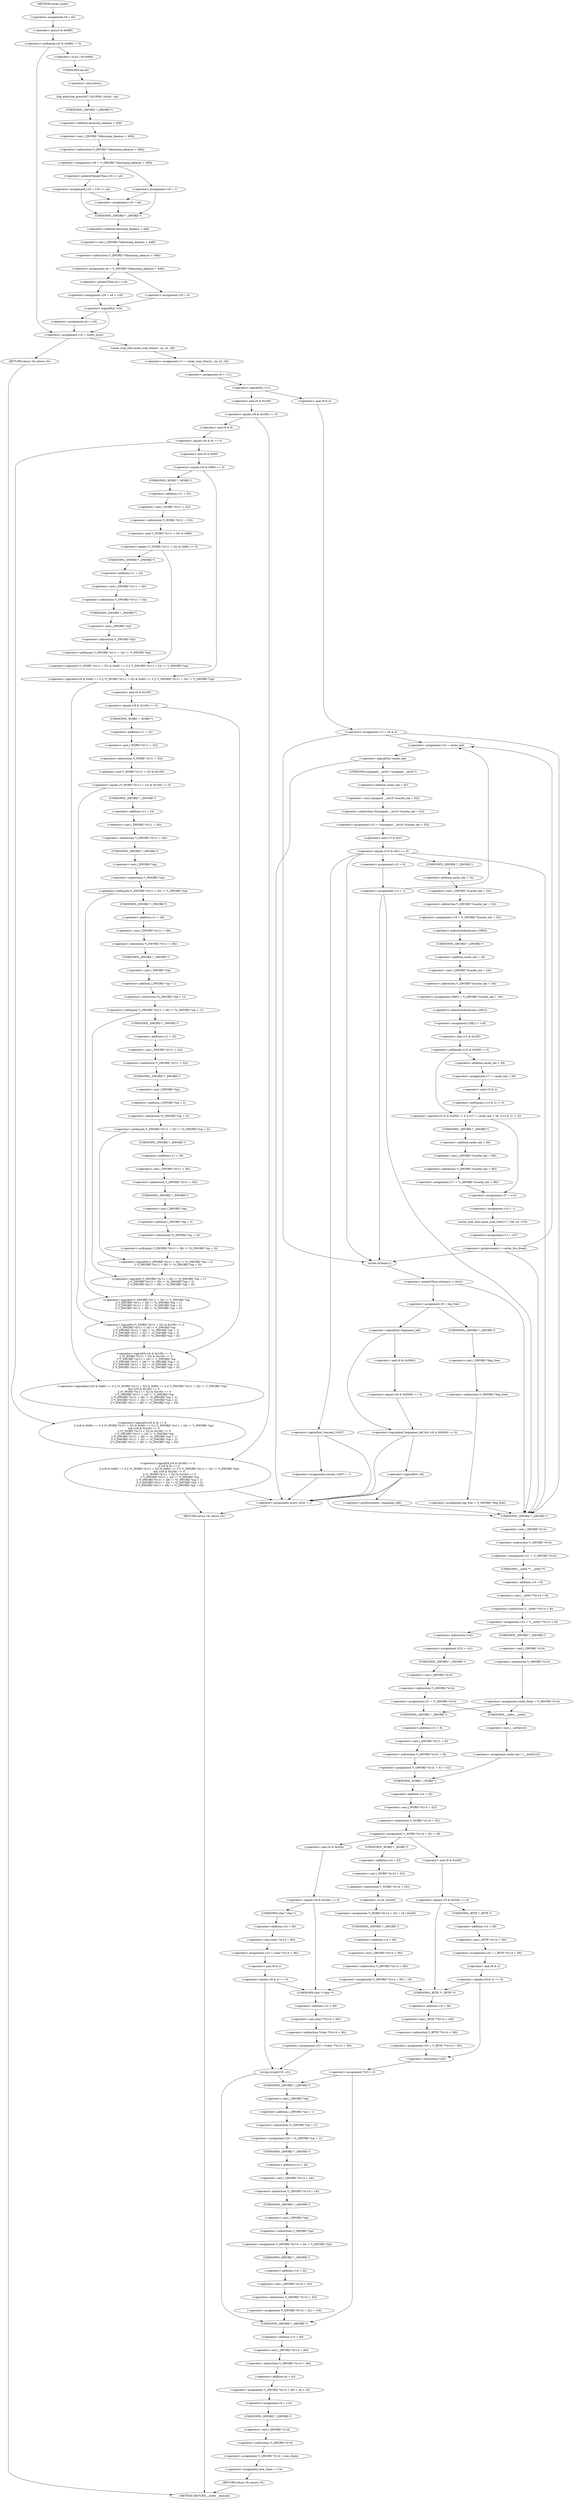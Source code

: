 digraph cache_insert {  
"1000146" [label = "(<operator>.assignment,v8 = a5)" ]
"1000150" [label = "(<operator>.notEquals,(a5 & 0x980) != 0)" ]
"1000151" [label = "(<operator>.and,a5 & 0x980)" ]
"1000156" [label = "(log_query,log_query(a5 | 0x10000, (int)a1, cp))" ]
"1000157" [label = "(<operator>.or,a5 | 0x10000)" ]
"1000160" [label = "(<operator>.cast,(int)a1)" ]
"1000161" [label = "(UNKNOWN,int,int)" ]
"1000164" [label = "(<operator>.assignment,v18 = *(_QWORD *)(dnsmasq_daemon + 456))" ]
"1000166" [label = "(<operator>.indirection,*(_QWORD *)(dnsmasq_daemon + 456))" ]
"1000167" [label = "(<operator>.cast,(_QWORD *)(dnsmasq_daemon + 456))" ]
"1000168" [label = "(UNKNOWN,_QWORD *,_QWORD *)" ]
"1000169" [label = "(<operator>.addition,dnsmasq_daemon + 456)" ]
"1000174" [label = "(<operator>.assignment,v19 = v18 >= a4)" ]
"1000176" [label = "(<operator>.greaterEqualsThan,v18 >= a4)" ]
"1000180" [label = "(<operator>.assignment,v19 = 1)" ]
"1000185" [label = "(<operator>.assignment,v18 = a4)" ]
"1000188" [label = "(<operator>.assignment,a4 = *(_QWORD *)(dnsmasq_daemon + 448))" ]
"1000190" [label = "(<operator>.indirection,*(_QWORD *)(dnsmasq_daemon + 448))" ]
"1000191" [label = "(<operator>.cast,(_QWORD *)(dnsmasq_daemon + 448))" ]
"1000192" [label = "(UNKNOWN,_QWORD *,_QWORD *)" ]
"1000193" [label = "(<operator>.addition,dnsmasq_daemon + 448)" ]
"1000198" [label = "(<operator>.assignment,v20 = a4 > v18)" ]
"1000200" [label = "(<operator>.greaterThan,a4 > v18)" ]
"1000204" [label = "(<operator>.assignment,v20 = 0)" ]
"1000208" [label = "(<operator>.logicalNot,!v20)" ]
"1000210" [label = "(<operator>.assignment,a4 = v18)" ]
"1000214" [label = "(<operator>.assignment,v10 = insert_error)" ]
"1000219" [label = "(RETURN,return v9;,return v9;)" ]
"1000221" [label = "(<operator>.assignment,v11 = cache_scan_free(a1, cp, a3, v8))" ]
"1000223" [label = "(cache_scan_free,cache_scan_free(a1, cp, a3, v8))" ]
"1000228" [label = "(<operator>.assignment,v9 = v11)" ]
"1000232" [label = "(<operator>.logicalNot,!v11)" ]
"1000235" [label = "(<operator>.assignment,v13 = v8 & 4)" ]
"1000237" [label = "(<operator>.and,v8 & 4)" ]
"1000243" [label = "(<operator>.assignment,v14 = cache_tail)" ]
"1000247" [label = "(<operator>.logicalNot,!cache_tail)" ]
"1000250" [label = "(<operator>.assignment,v15 = *(unsigned __int16 *)(cache_tail + 52))" ]
"1000252" [label = "(<operator>.indirection,*(unsigned __int16 *)(cache_tail + 52))" ]
"1000253" [label = "(<operator>.cast,(unsigned __int16 *)(cache_tail + 52))" ]
"1000254" [label = "(UNKNOWN,unsigned __int16 *,unsigned __int16 *)" ]
"1000255" [label = "(<operator>.addition,cache_tail + 52)" ]
"1000259" [label = "(<operator>.equals,(v15 & 0xC) == 0)" ]
"1000260" [label = "(<operator>.and,v15 & 0xC)" ]
"1000269" [label = "(<operator>.logicalNot,!warned_10207)" ]
"1000272" [label = "(<operator>.assignment,warned_10207 = 1)" ]
"1000279" [label = "(<operator>.assignment,v16 = *(_QWORD *)(cache_tail + 32))" ]
"1000281" [label = "(<operator>.indirection,*(_QWORD *)(cache_tail + 32))" ]
"1000282" [label = "(<operator>.cast,(_QWORD *)(cache_tail + 32))" ]
"1000283" [label = "(UNKNOWN,_QWORD *,_QWORD *)" ]
"1000284" [label = "(<operator>.addition,cache_tail + 32)" ]
"1000287" [label = "(<operator>.assignment,v28[0] = *(_QWORD *)(cache_tail + 24))" ]
"1000288" [label = "(<operator>.indirectIndexAccess,v28[0])" ]
"1000291" [label = "(<operator>.indirection,*(_QWORD *)(cache_tail + 24))" ]
"1000292" [label = "(<operator>.cast,(_QWORD *)(cache_tail + 24))" ]
"1000293" [label = "(UNKNOWN,_QWORD *,_QWORD *)" ]
"1000294" [label = "(<operator>.addition,cache_tail + 24)" ]
"1000297" [label = "(<operator>.assignment,v28[1] = v16)" ]
"1000298" [label = "(<operator>.indirectIndexAccess,v28[1])" ]
"1000303" [label = "(<operator>.logicalOr,(v15 & 0x200) != 0 || (v17 = cache_tail + 56, (v15 & 2) != 0))" ]
"1000304" [label = "(<operator>.notEquals,(v15 & 0x200) != 0)" ]
"1000305" [label = "(<operator>.and,v15 & 0x200)" ]
"1000310" [label = "(<operator>.assignment,v17 = cache_tail + 56)" ]
"1000312" [label = "(<operator>.addition,cache_tail + 56)" ]
"1000315" [label = "(<operator>.notEquals,(v15 & 2) != 0)" ]
"1000316" [label = "(<operator>.and,v15 & 2)" ]
"1000320" [label = "(<operator>.assignment,v17 = *(_QWORD *)(cache_tail + 56))" ]
"1000322" [label = "(<operator>.indirection,*(_QWORD *)(cache_tail + 56))" ]
"1000323" [label = "(<operator>.cast,(_QWORD *)(cache_tail + 56))" ]
"1000324" [label = "(UNKNOWN,_QWORD *,_QWORD *)" ]
"1000325" [label = "(<operator>.addition,cache_tail + 56)" ]
"1000328" [label = "(<operator>.assignment,v27 = v13)" ]
"1000331" [label = "(<operator>.assignment,v10 = 1)" ]
"1000334" [label = "(cache_scan_free,cache_scan_free(v17, v28, a3, v15))" ]
"1000339" [label = "(<operator>.assignment,v13 = v27)" ]
"1000342" [label = "(<operator>.preIncrement,++cache_live_freed)" ]
"1000346" [label = "(<operator>.assignment,v10 = 0)" ]
"1000349" [label = "(<operator>.assignment,v13 = 1)" ]
"1000356" [label = "(<operator>.greaterThan,strlen(a1) > 0x31)" ]
"1000357" [label = "(strlen,strlen(a1))" ]
"1000361" [label = "(<operator>.assignment,v9 = big_free)" ]
"1000367" [label = "(<operator>.assignment,big_free = *(_QWORD *)big_free)" ]
"1000369" [label = "(<operator>.indirection,*(_QWORD *)big_free)" ]
"1000370" [label = "(<operator>.cast,(_QWORD *)big_free)" ]
"1000371" [label = "(UNKNOWN,_QWORD *,_QWORD *)" ]
"1000376" [label = "(<operator>.logicalAnd,!bignames_left && (v8 & 0x5000) == 0)" ]
"1000377" [label = "(<operator>.logicalNot,!bignames_left)" ]
"1000379" [label = "(<operator>.equals,(v8 & 0x5000) == 0)" ]
"1000380" [label = "(<operator>.and,v8 & 0x5000)" ]
"1000386" [label = "(<operator>.logicalNot,!v9)" ]
"1000391" [label = "(<operator>.preDecrement,--bignames_left)" ]
"1000396" [label = "(<operator>.assignment,v21 = *(_QWORD *)v14)" ]
"1000398" [label = "(<operator>.indirection,*(_QWORD *)v14)" ]
"1000399" [label = "(<operator>.cast,(_QWORD *)v14)" ]
"1000400" [label = "(UNKNOWN,_QWORD *,_QWORD *)" ]
"1000402" [label = "(<operator>.assignment,v22 = *(__int64 **)(v14 + 8))" ]
"1000404" [label = "(<operator>.indirection,*(__int64 **)(v14 + 8))" ]
"1000405" [label = "(<operator>.cast,(__int64 **)(v14 + 8))" ]
"1000406" [label = "(UNKNOWN,__int64 **,__int64 **)" ]
"1000407" [label = "(<operator>.addition,v14 + 8)" ]
"1000413" [label = "(<operator>.assignment,*v22 = v21)" ]
"1000414" [label = "(<operator>.indirection,*v22)" ]
"1000417" [label = "(<operator>.assignment,v21 = *(_QWORD *)v14)" ]
"1000419" [label = "(<operator>.indirection,*(_QWORD *)v14)" ]
"1000420" [label = "(<operator>.cast,(_QWORD *)v14)" ]
"1000421" [label = "(UNKNOWN,_QWORD *,_QWORD *)" ]
"1000425" [label = "(<operator>.assignment,cache_head = *(_QWORD *)v14)" ]
"1000427" [label = "(<operator>.indirection,*(_QWORD *)v14)" ]
"1000428" [label = "(<operator>.cast,(_QWORD *)v14)" ]
"1000429" [label = "(UNKNOWN,_QWORD *,_QWORD *)" ]
"1000433" [label = "(<operator>.assignment,*(_QWORD *)(v21 + 8) = v22)" ]
"1000434" [label = "(<operator>.indirection,*(_QWORD *)(v21 + 8))" ]
"1000435" [label = "(<operator>.cast,(_QWORD *)(v21 + 8))" ]
"1000436" [label = "(UNKNOWN,_QWORD *,_QWORD *)" ]
"1000437" [label = "(<operator>.addition,v21 + 8)" ]
"1000442" [label = "(<operator>.assignment,cache_tail = (__int64)v22)" ]
"1000444" [label = "(<operator>.cast,(__int64)v22)" ]
"1000445" [label = "(UNKNOWN,__int64,__int64)" ]
"1000447" [label = "(<operator>.assignment,*(_WORD *)(v14 + 52) = v8)" ]
"1000448" [label = "(<operator>.indirection,*(_WORD *)(v14 + 52))" ]
"1000449" [label = "(<operator>.cast,(_WORD *)(v14 + 52))" ]
"1000450" [label = "(UNKNOWN,_WORD *,_WORD *)" ]
"1000451" [label = "(<operator>.addition,v14 + 52)" ]
"1000458" [label = "(<operator>.assignment,*(_WORD *)(v14 + 52) = v8 | 0x200)" ]
"1000459" [label = "(<operator>.indirection,*(_WORD *)(v14 + 52))" ]
"1000460" [label = "(<operator>.cast,(_WORD *)(v14 + 52))" ]
"1000461" [label = "(UNKNOWN,_WORD *,_WORD *)" ]
"1000462" [label = "(<operator>.addition,v14 + 52)" ]
"1000465" [label = "(<operator>.or,v8 | 0x200)" ]
"1000468" [label = "(<operator>.assignment,*(_QWORD *)(v14 + 56) = v9)" ]
"1000469" [label = "(<operator>.indirection,*(_QWORD *)(v14 + 56))" ]
"1000470" [label = "(<operator>.cast,(_QWORD *)(v14 + 56))" ]
"1000471" [label = "(UNKNOWN,_QWORD *,_QWORD *)" ]
"1000472" [label = "(<operator>.addition,v14 + 56)" ]
"1000480" [label = "(<operator>.assignment,v23 = *(char **)(v14 + 56))" ]
"1000482" [label = "(<operator>.indirection,*(char **)(v14 + 56))" ]
"1000483" [label = "(<operator>.cast,(char **)(v14 + 56))" ]
"1000484" [label = "(UNKNOWN,char **,char **)" ]
"1000485" [label = "(<operator>.addition,v14 + 56)" ]
"1000489" [label = "(strcpy,strcpy(v23, a1))" ]
"1000496" [label = "(<operator>.assignment,v24 = *((_QWORD *)cp + 1))" ]
"1000498" [label = "(<operator>.indirection,*((_QWORD *)cp + 1))" ]
"1000499" [label = "(<operator>.addition,(_QWORD *)cp + 1)" ]
"1000500" [label = "(<operator>.cast,(_QWORD *)cp)" ]
"1000501" [label = "(UNKNOWN,_QWORD *,_QWORD *)" ]
"1000504" [label = "(<operator>.assignment,*(_QWORD *)(v14 + 24) = *(_QWORD *)cp)" ]
"1000505" [label = "(<operator>.indirection,*(_QWORD *)(v14 + 24))" ]
"1000506" [label = "(<operator>.cast,(_QWORD *)(v14 + 24))" ]
"1000507" [label = "(UNKNOWN,_QWORD *,_QWORD *)" ]
"1000508" [label = "(<operator>.addition,v14 + 24)" ]
"1000511" [label = "(<operator>.indirection,*(_QWORD *)cp)" ]
"1000512" [label = "(<operator>.cast,(_QWORD *)cp)" ]
"1000513" [label = "(UNKNOWN,_QWORD *,_QWORD *)" ]
"1000515" [label = "(<operator>.assignment,*(_QWORD *)(v14 + 32) = v24)" ]
"1000516" [label = "(<operator>.indirection,*(_QWORD *)(v14 + 32))" ]
"1000517" [label = "(<operator>.cast,(_QWORD *)(v14 + 32))" ]
"1000518" [label = "(UNKNOWN,_QWORD *,_QWORD *)" ]
"1000519" [label = "(<operator>.addition,v14 + 32)" ]
"1000523" [label = "(<operator>.assignment,*(_QWORD *)(v14 + 40) = a4 + a3)" ]
"1000524" [label = "(<operator>.indirection,*(_QWORD *)(v14 + 40))" ]
"1000525" [label = "(<operator>.cast,(_QWORD *)(v14 + 40))" ]
"1000526" [label = "(UNKNOWN,_QWORD *,_QWORD *)" ]
"1000527" [label = "(<operator>.addition,v14 + 40)" ]
"1000530" [label = "(<operator>.addition,a4 + a3)" ]
"1000533" [label = "(<operator>.assignment,v9 = v14)" ]
"1000536" [label = "(<operator>.assignment,*(_QWORD *)v14 = new_chain)" ]
"1000537" [label = "(<operator>.indirection,*(_QWORD *)v14)" ]
"1000538" [label = "(<operator>.cast,(_QWORD *)v14)" ]
"1000539" [label = "(UNKNOWN,_QWORD *,_QWORD *)" ]
"1000542" [label = "(<operator>.assignment,new_chain = v14)" ]
"1000545" [label = "(RETURN,return v9;,return v9;)" ]
"1000553" [label = "(<operator>.equals,(v8 & 0x200) == 0)" ]
"1000554" [label = "(<operator>.and,v8 & 0x200)" ]
"1000559" [label = "(<operator>.assignment,v23 = (char *)(v14 + 56))" ]
"1000561" [label = "(<operator>.cast,(char *)(v14 + 56))" ]
"1000562" [label = "(UNKNOWN,char *,char *)" ]
"1000563" [label = "(<operator>.addition,v14 + 56)" ]
"1000567" [label = "(<operator>.equals,(v8 & 2) == 0)" ]
"1000568" [label = "(<operator>.and,v8 & 2)" ]
"1000575" [label = "(<operator>.equals,(v8 & 0x200) == 0)" ]
"1000576" [label = "(<operator>.and,v8 & 0x200)" ]
"1000581" [label = "(<operator>.assignment,v25 = (_BYTE *)(v14 + 56))" ]
"1000583" [label = "(<operator>.cast,(_BYTE *)(v14 + 56))" ]
"1000584" [label = "(UNKNOWN,_BYTE *,_BYTE *)" ]
"1000585" [label = "(<operator>.addition,v14 + 56)" ]
"1000589" [label = "(<operator>.equals,(v8 & 2) == 0)" ]
"1000590" [label = "(<operator>.and,v8 & 2)" ]
"1000596" [label = "(<operator>.assignment,*v25 = 0)" ]
"1000597" [label = "(<operator>.indirection,*v25)" ]
"1000601" [label = "(<operator>.assignment,v25 = *(_BYTE **)(v14 + 56))" ]
"1000603" [label = "(<operator>.indirection,*(_BYTE **)(v14 + 56))" ]
"1000604" [label = "(<operator>.cast,(_BYTE **)(v14 + 56))" ]
"1000605" [label = "(UNKNOWN,_BYTE **,_BYTE **)" ]
"1000606" [label = "(<operator>.addition,v14 + 56)" ]
"1000611" [label = "(<operator>.logicalOr,(v8 & 0x180) == 0\n    || (v8 & 8) == 0\n    || ((v8 & 0x80) == 0 || (*(_WORD *)(v11 + 52) & 0x80) == 0 || *(_DWORD *)(v11 + 24) != *(_DWORD *)cp)\n    && ((v8 & 0x100) == 0\n     || (*(_WORD *)(v11 + 52) & 0x100) == 0\n     || *(_DWORD *)(v11 + 24) != *(_DWORD *)cp\n     || *(_DWORD *)(v11 + 28) != *((_DWORD *)cp + 1)\n     || *(_DWORD *)(v11 + 32) != *((_DWORD *)cp + 2)\n     || *(_DWORD *)(v11 + 36) != *((_DWORD *)cp + 3)))" ]
"1000612" [label = "(<operator>.equals,(v8 & 0x180) == 0)" ]
"1000613" [label = "(<operator>.and,v8 & 0x180)" ]
"1000617" [label = "(<operator>.logicalOr,(v8 & 8) == 0\n    || ((v8 & 0x80) == 0 || (*(_WORD *)(v11 + 52) & 0x80) == 0 || *(_DWORD *)(v11 + 24) != *(_DWORD *)cp)\n    && ((v8 & 0x100) == 0\n     || (*(_WORD *)(v11 + 52) & 0x100) == 0\n     || *(_DWORD *)(v11 + 24) != *(_DWORD *)cp\n     || *(_DWORD *)(v11 + 28) != *((_DWORD *)cp + 1)\n     || *(_DWORD *)(v11 + 32) != *((_DWORD *)cp + 2)\n     || *(_DWORD *)(v11 + 36) != *((_DWORD *)cp + 3)))" ]
"1000618" [label = "(<operator>.equals,(v8 & 8) == 0)" ]
"1000619" [label = "(<operator>.and,v8 & 8)" ]
"1000623" [label = "(<operator>.logicalAnd,((v8 & 0x80) == 0 || (*(_WORD *)(v11 + 52) & 0x80) == 0 || *(_DWORD *)(v11 + 24) != *(_DWORD *)cp)\n    && ((v8 & 0x100) == 0\n     || (*(_WORD *)(v11 + 52) & 0x100) == 0\n     || *(_DWORD *)(v11 + 24) != *(_DWORD *)cp\n     || *(_DWORD *)(v11 + 28) != *((_DWORD *)cp + 1)\n     || *(_DWORD *)(v11 + 32) != *((_DWORD *)cp + 2)\n     || *(_DWORD *)(v11 + 36) != *((_DWORD *)cp + 3)))" ]
"1000624" [label = "(<operator>.logicalOr,(v8 & 0x80) == 0 || (*(_WORD *)(v11 + 52) & 0x80) == 0 || *(_DWORD *)(v11 + 24) != *(_DWORD *)cp)" ]
"1000625" [label = "(<operator>.equals,(v8 & 0x80) == 0)" ]
"1000626" [label = "(<operator>.and,v8 & 0x80)" ]
"1000630" [label = "(<operator>.logicalOr,(*(_WORD *)(v11 + 52) & 0x80) == 0 || *(_DWORD *)(v11 + 24) != *(_DWORD *)cp)" ]
"1000631" [label = "(<operator>.equals,(*(_WORD *)(v11 + 52) & 0x80) == 0)" ]
"1000632" [label = "(<operator>.and,*(_WORD *)(v11 + 52) & 0x80)" ]
"1000633" [label = "(<operator>.indirection,*(_WORD *)(v11 + 52))" ]
"1000634" [label = "(<operator>.cast,(_WORD *)(v11 + 52))" ]
"1000635" [label = "(UNKNOWN,_WORD *,_WORD *)" ]
"1000636" [label = "(<operator>.addition,v11 + 52)" ]
"1000641" [label = "(<operator>.notEquals,*(_DWORD *)(v11 + 24) != *(_DWORD *)cp)" ]
"1000642" [label = "(<operator>.indirection,*(_DWORD *)(v11 + 24))" ]
"1000643" [label = "(<operator>.cast,(_DWORD *)(v11 + 24))" ]
"1000644" [label = "(UNKNOWN,_DWORD *,_DWORD *)" ]
"1000645" [label = "(<operator>.addition,v11 + 24)" ]
"1000648" [label = "(<operator>.indirection,*(_DWORD *)cp)" ]
"1000649" [label = "(<operator>.cast,(_DWORD *)cp)" ]
"1000650" [label = "(UNKNOWN,_DWORD *,_DWORD *)" ]
"1000652" [label = "(<operator>.logicalOr,(v8 & 0x100) == 0\n     || (*(_WORD *)(v11 + 52) & 0x100) == 0\n     || *(_DWORD *)(v11 + 24) != *(_DWORD *)cp\n     || *(_DWORD *)(v11 + 28) != *((_DWORD *)cp + 1)\n     || *(_DWORD *)(v11 + 32) != *((_DWORD *)cp + 2)\n     || *(_DWORD *)(v11 + 36) != *((_DWORD *)cp + 3))" ]
"1000653" [label = "(<operator>.equals,(v8 & 0x100) == 0)" ]
"1000654" [label = "(<operator>.and,v8 & 0x100)" ]
"1000658" [label = "(<operator>.logicalOr,(*(_WORD *)(v11 + 52) & 0x100) == 0\n     || *(_DWORD *)(v11 + 24) != *(_DWORD *)cp\n     || *(_DWORD *)(v11 + 28) != *((_DWORD *)cp + 1)\n     || *(_DWORD *)(v11 + 32) != *((_DWORD *)cp + 2)\n     || *(_DWORD *)(v11 + 36) != *((_DWORD *)cp + 3))" ]
"1000659" [label = "(<operator>.equals,(*(_WORD *)(v11 + 52) & 0x100) == 0)" ]
"1000660" [label = "(<operator>.and,*(_WORD *)(v11 + 52) & 0x100)" ]
"1000661" [label = "(<operator>.indirection,*(_WORD *)(v11 + 52))" ]
"1000662" [label = "(<operator>.cast,(_WORD *)(v11 + 52))" ]
"1000663" [label = "(UNKNOWN,_WORD *,_WORD *)" ]
"1000664" [label = "(<operator>.addition,v11 + 52)" ]
"1000669" [label = "(<operator>.logicalOr,*(_DWORD *)(v11 + 24) != *(_DWORD *)cp\n     || *(_DWORD *)(v11 + 28) != *((_DWORD *)cp + 1)\n     || *(_DWORD *)(v11 + 32) != *((_DWORD *)cp + 2)\n     || *(_DWORD *)(v11 + 36) != *((_DWORD *)cp + 3))" ]
"1000670" [label = "(<operator>.notEquals,*(_DWORD *)(v11 + 24) != *(_DWORD *)cp)" ]
"1000671" [label = "(<operator>.indirection,*(_DWORD *)(v11 + 24))" ]
"1000672" [label = "(<operator>.cast,(_DWORD *)(v11 + 24))" ]
"1000673" [label = "(UNKNOWN,_DWORD *,_DWORD *)" ]
"1000674" [label = "(<operator>.addition,v11 + 24)" ]
"1000677" [label = "(<operator>.indirection,*(_DWORD *)cp)" ]
"1000678" [label = "(<operator>.cast,(_DWORD *)cp)" ]
"1000679" [label = "(UNKNOWN,_DWORD *,_DWORD *)" ]
"1000681" [label = "(<operator>.logicalOr,*(_DWORD *)(v11 + 28) != *((_DWORD *)cp + 1)\n     || *(_DWORD *)(v11 + 32) != *((_DWORD *)cp + 2)\n     || *(_DWORD *)(v11 + 36) != *((_DWORD *)cp + 3))" ]
"1000682" [label = "(<operator>.notEquals,*(_DWORD *)(v11 + 28) != *((_DWORD *)cp + 1))" ]
"1000683" [label = "(<operator>.indirection,*(_DWORD *)(v11 + 28))" ]
"1000684" [label = "(<operator>.cast,(_DWORD *)(v11 + 28))" ]
"1000685" [label = "(UNKNOWN,_DWORD *,_DWORD *)" ]
"1000686" [label = "(<operator>.addition,v11 + 28)" ]
"1000689" [label = "(<operator>.indirection,*((_DWORD *)cp + 1))" ]
"1000690" [label = "(<operator>.addition,(_DWORD *)cp + 1)" ]
"1000691" [label = "(<operator>.cast,(_DWORD *)cp)" ]
"1000692" [label = "(UNKNOWN,_DWORD *,_DWORD *)" ]
"1000695" [label = "(<operator>.logicalOr,*(_DWORD *)(v11 + 32) != *((_DWORD *)cp + 2)\n     || *(_DWORD *)(v11 + 36) != *((_DWORD *)cp + 3))" ]
"1000696" [label = "(<operator>.notEquals,*(_DWORD *)(v11 + 32) != *((_DWORD *)cp + 2))" ]
"1000697" [label = "(<operator>.indirection,*(_DWORD *)(v11 + 32))" ]
"1000698" [label = "(<operator>.cast,(_DWORD *)(v11 + 32))" ]
"1000699" [label = "(UNKNOWN,_DWORD *,_DWORD *)" ]
"1000700" [label = "(<operator>.addition,v11 + 32)" ]
"1000703" [label = "(<operator>.indirection,*((_DWORD *)cp + 2))" ]
"1000704" [label = "(<operator>.addition,(_DWORD *)cp + 2)" ]
"1000705" [label = "(<operator>.cast,(_DWORD *)cp)" ]
"1000706" [label = "(UNKNOWN,_DWORD *,_DWORD *)" ]
"1000709" [label = "(<operator>.notEquals,*(_DWORD *)(v11 + 36) != *((_DWORD *)cp + 3))" ]
"1000710" [label = "(<operator>.indirection,*(_DWORD *)(v11 + 36))" ]
"1000711" [label = "(<operator>.cast,(_DWORD *)(v11 + 36))" ]
"1000712" [label = "(UNKNOWN,_DWORD *,_DWORD *)" ]
"1000713" [label = "(<operator>.addition,v11 + 36)" ]
"1000716" [label = "(<operator>.indirection,*((_DWORD *)cp + 3))" ]
"1000717" [label = "(<operator>.addition,(_DWORD *)cp + 3)" ]
"1000718" [label = "(<operator>.cast,(_DWORD *)cp)" ]
"1000719" [label = "(UNKNOWN,_DWORD *,_DWORD *)" ]
"1000725" [label = "(<operator>.assignment,insert_error = 1)" ]
"1000728" [label = "(RETURN,return v9;,return v9;)" ]
"1000120" [label = "(METHOD,cache_insert)" ]
"1000730" [label = "(METHOD_RETURN,__int64 __fastcall)" ]
  "1000146" -> "1000151" 
  "1000150" -> "1000157" 
  "1000150" -> "1000214" 
  "1000151" -> "1000150" 
  "1000156" -> "1000168" 
  "1000157" -> "1000161" 
  "1000160" -> "1000156" 
  "1000161" -> "1000160" 
  "1000164" -> "1000176" 
  "1000164" -> "1000180" 
  "1000166" -> "1000164" 
  "1000167" -> "1000166" 
  "1000168" -> "1000169" 
  "1000169" -> "1000167" 
  "1000174" -> "1000185" 
  "1000174" -> "1000192" 
  "1000176" -> "1000174" 
  "1000180" -> "1000185" 
  "1000180" -> "1000192" 
  "1000185" -> "1000192" 
  "1000188" -> "1000200" 
  "1000188" -> "1000204" 
  "1000190" -> "1000188" 
  "1000191" -> "1000190" 
  "1000192" -> "1000193" 
  "1000193" -> "1000191" 
  "1000198" -> "1000208" 
  "1000200" -> "1000198" 
  "1000204" -> "1000208" 
  "1000208" -> "1000210" 
  "1000208" -> "1000214" 
  "1000210" -> "1000214" 
  "1000214" -> "1000219" 
  "1000214" -> "1000223" 
  "1000219" -> "1000730" 
  "1000221" -> "1000228" 
  "1000223" -> "1000221" 
  "1000228" -> "1000232" 
  "1000232" -> "1000237" 
  "1000232" -> "1000613" 
  "1000235" -> "1000243" 
  "1000235" -> "1000357" 
  "1000235" -> "1000400" 
  "1000237" -> "1000235" 
  "1000243" -> "1000247" 
  "1000247" -> "1000725" 
  "1000247" -> "1000254" 
  "1000250" -> "1000260" 
  "1000252" -> "1000250" 
  "1000253" -> "1000252" 
  "1000254" -> "1000255" 
  "1000255" -> "1000253" 
  "1000259" -> "1000357" 
  "1000259" -> "1000400" 
  "1000259" -> "1000269" 
  "1000259" -> "1000283" 
  "1000259" -> "1000346" 
  "1000260" -> "1000259" 
  "1000269" -> "1000272" 
  "1000269" -> "1000725" 
  "1000272" -> "1000725" 
  "1000279" -> "1000288" 
  "1000281" -> "1000279" 
  "1000282" -> "1000281" 
  "1000283" -> "1000284" 
  "1000284" -> "1000282" 
  "1000287" -> "1000298" 
  "1000288" -> "1000293" 
  "1000291" -> "1000287" 
  "1000292" -> "1000291" 
  "1000293" -> "1000294" 
  "1000294" -> "1000292" 
  "1000297" -> "1000305" 
  "1000298" -> "1000297" 
  "1000303" -> "1000324" 
  "1000303" -> "1000328" 
  "1000304" -> "1000303" 
  "1000304" -> "1000312" 
  "1000305" -> "1000304" 
  "1000310" -> "1000316" 
  "1000312" -> "1000310" 
  "1000315" -> "1000303" 
  "1000316" -> "1000315" 
  "1000320" -> "1000328" 
  "1000322" -> "1000320" 
  "1000323" -> "1000322" 
  "1000324" -> "1000325" 
  "1000325" -> "1000323" 
  "1000328" -> "1000331" 
  "1000331" -> "1000334" 
  "1000334" -> "1000339" 
  "1000339" -> "1000342" 
  "1000342" -> "1000243" 
  "1000342" -> "1000357" 
  "1000342" -> "1000400" 
  "1000346" -> "1000349" 
  "1000349" -> "1000243" 
  "1000349" -> "1000357" 
  "1000349" -> "1000400" 
  "1000356" -> "1000361" 
  "1000356" -> "1000400" 
  "1000357" -> "1000356" 
  "1000361" -> "1000371" 
  "1000361" -> "1000377" 
  "1000367" -> "1000400" 
  "1000369" -> "1000367" 
  "1000370" -> "1000369" 
  "1000371" -> "1000370" 
  "1000376" -> "1000725" 
  "1000376" -> "1000386" 
  "1000377" -> "1000376" 
  "1000377" -> "1000380" 
  "1000379" -> "1000376" 
  "1000380" -> "1000379" 
  "1000386" -> "1000725" 
  "1000386" -> "1000391" 
  "1000386" -> "1000400" 
  "1000391" -> "1000400" 
  "1000396" -> "1000406" 
  "1000398" -> "1000396" 
  "1000399" -> "1000398" 
  "1000400" -> "1000399" 
  "1000402" -> "1000414" 
  "1000402" -> "1000429" 
  "1000404" -> "1000402" 
  "1000405" -> "1000404" 
  "1000406" -> "1000407" 
  "1000407" -> "1000405" 
  "1000413" -> "1000421" 
  "1000414" -> "1000413" 
  "1000417" -> "1000436" 
  "1000417" -> "1000445" 
  "1000419" -> "1000417" 
  "1000420" -> "1000419" 
  "1000421" -> "1000420" 
  "1000425" -> "1000436" 
  "1000425" -> "1000445" 
  "1000427" -> "1000425" 
  "1000428" -> "1000427" 
  "1000429" -> "1000428" 
  "1000433" -> "1000450" 
  "1000434" -> "1000433" 
  "1000435" -> "1000434" 
  "1000436" -> "1000437" 
  "1000437" -> "1000435" 
  "1000442" -> "1000450" 
  "1000444" -> "1000442" 
  "1000445" -> "1000444" 
  "1000447" -> "1000461" 
  "1000447" -> "1000554" 
  "1000447" -> "1000576" 
  "1000448" -> "1000447" 
  "1000449" -> "1000448" 
  "1000450" -> "1000451" 
  "1000451" -> "1000449" 
  "1000458" -> "1000471" 
  "1000459" -> "1000465" 
  "1000460" -> "1000459" 
  "1000461" -> "1000462" 
  "1000462" -> "1000460" 
  "1000465" -> "1000458" 
  "1000468" -> "1000484" 
  "1000468" -> "1000605" 
  "1000469" -> "1000468" 
  "1000470" -> "1000469" 
  "1000471" -> "1000472" 
  "1000472" -> "1000470" 
  "1000480" -> "1000489" 
  "1000482" -> "1000480" 
  "1000483" -> "1000482" 
  "1000484" -> "1000485" 
  "1000485" -> "1000483" 
  "1000489" -> "1000526" 
  "1000489" -> "1000501" 
  "1000496" -> "1000507" 
  "1000498" -> "1000496" 
  "1000499" -> "1000498" 
  "1000500" -> "1000499" 
  "1000501" -> "1000500" 
  "1000504" -> "1000518" 
  "1000505" -> "1000513" 
  "1000506" -> "1000505" 
  "1000507" -> "1000508" 
  "1000508" -> "1000506" 
  "1000511" -> "1000504" 
  "1000512" -> "1000511" 
  "1000513" -> "1000512" 
  "1000515" -> "1000526" 
  "1000516" -> "1000515" 
  "1000517" -> "1000516" 
  "1000518" -> "1000519" 
  "1000519" -> "1000517" 
  "1000523" -> "1000533" 
  "1000524" -> "1000530" 
  "1000525" -> "1000524" 
  "1000526" -> "1000527" 
  "1000527" -> "1000525" 
  "1000530" -> "1000523" 
  "1000533" -> "1000539" 
  "1000536" -> "1000542" 
  "1000537" -> "1000536" 
  "1000538" -> "1000537" 
  "1000539" -> "1000538" 
  "1000542" -> "1000545" 
  "1000545" -> "1000730" 
  "1000553" -> "1000562" 
  "1000553" -> "1000484" 
  "1000554" -> "1000553" 
  "1000559" -> "1000568" 
  "1000561" -> "1000559" 
  "1000562" -> "1000563" 
  "1000563" -> "1000561" 
  "1000567" -> "1000489" 
  "1000567" -> "1000484" 
  "1000568" -> "1000567" 
  "1000575" -> "1000584" 
  "1000575" -> "1000605" 
  "1000576" -> "1000575" 
  "1000581" -> "1000590" 
  "1000583" -> "1000581" 
  "1000584" -> "1000585" 
  "1000585" -> "1000583" 
  "1000589" -> "1000597" 
  "1000589" -> "1000605" 
  "1000590" -> "1000589" 
  "1000596" -> "1000526" 
  "1000596" -> "1000501" 
  "1000597" -> "1000596" 
  "1000601" -> "1000597" 
  "1000603" -> "1000601" 
  "1000604" -> "1000603" 
  "1000605" -> "1000606" 
  "1000606" -> "1000604" 
  "1000611" -> "1000725" 
  "1000611" -> "1000728" 
  "1000612" -> "1000611" 
  "1000612" -> "1000619" 
  "1000613" -> "1000612" 
  "1000617" -> "1000611" 
  "1000618" -> "1000617" 
  "1000618" -> "1000626" 
  "1000619" -> "1000618" 
  "1000623" -> "1000617" 
  "1000624" -> "1000623" 
  "1000624" -> "1000654" 
  "1000625" -> "1000635" 
  "1000625" -> "1000624" 
  "1000626" -> "1000625" 
  "1000630" -> "1000624" 
  "1000631" -> "1000644" 
  "1000631" -> "1000630" 
  "1000632" -> "1000631" 
  "1000633" -> "1000632" 
  "1000634" -> "1000633" 
  "1000635" -> "1000636" 
  "1000636" -> "1000634" 
  "1000641" -> "1000630" 
  "1000642" -> "1000650" 
  "1000643" -> "1000642" 
  "1000644" -> "1000645" 
  "1000645" -> "1000643" 
  "1000648" -> "1000641" 
  "1000649" -> "1000648" 
  "1000650" -> "1000649" 
  "1000652" -> "1000623" 
  "1000653" -> "1000663" 
  "1000653" -> "1000652" 
  "1000654" -> "1000653" 
  "1000658" -> "1000652" 
  "1000659" -> "1000673" 
  "1000659" -> "1000658" 
  "1000660" -> "1000659" 
  "1000661" -> "1000660" 
  "1000662" -> "1000661" 
  "1000663" -> "1000664" 
  "1000664" -> "1000662" 
  "1000669" -> "1000658" 
  "1000670" -> "1000685" 
  "1000670" -> "1000669" 
  "1000671" -> "1000679" 
  "1000672" -> "1000671" 
  "1000673" -> "1000674" 
  "1000674" -> "1000672" 
  "1000677" -> "1000670" 
  "1000678" -> "1000677" 
  "1000679" -> "1000678" 
  "1000681" -> "1000669" 
  "1000682" -> "1000699" 
  "1000682" -> "1000681" 
  "1000683" -> "1000692" 
  "1000684" -> "1000683" 
  "1000685" -> "1000686" 
  "1000686" -> "1000684" 
  "1000689" -> "1000682" 
  "1000690" -> "1000689" 
  "1000691" -> "1000690" 
  "1000692" -> "1000691" 
  "1000695" -> "1000681" 
  "1000696" -> "1000712" 
  "1000696" -> "1000695" 
  "1000697" -> "1000706" 
  "1000698" -> "1000697" 
  "1000699" -> "1000700" 
  "1000700" -> "1000698" 
  "1000703" -> "1000696" 
  "1000704" -> "1000703" 
  "1000705" -> "1000704" 
  "1000706" -> "1000705" 
  "1000709" -> "1000695" 
  "1000710" -> "1000719" 
  "1000711" -> "1000710" 
  "1000712" -> "1000713" 
  "1000713" -> "1000711" 
  "1000716" -> "1000709" 
  "1000717" -> "1000716" 
  "1000718" -> "1000717" 
  "1000719" -> "1000718" 
  "1000725" -> "1000728" 
  "1000728" -> "1000730" 
  "1000120" -> "1000146" 
}
